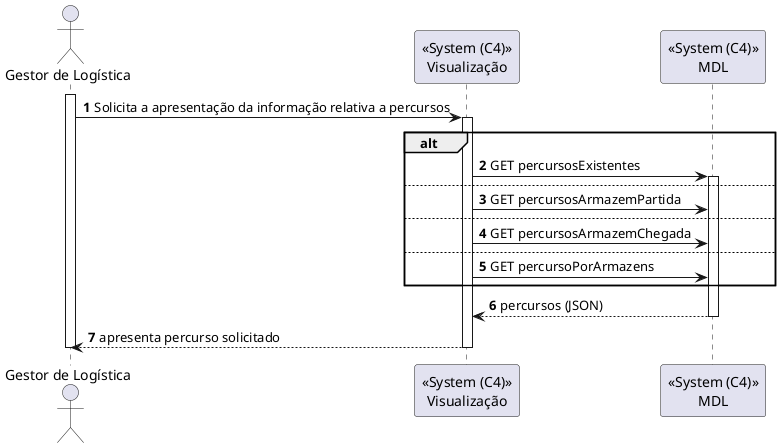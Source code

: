 @startuml SSD US10 - Criar Percurso

autonumber

actor "Gestor de Logística" as GL
participant "<<System (C4)>>\nVisualização" as SYSTEM
participant "<<System (C4)>>\nMDL" as SYSTEM2


activate GL
GL -> SYSTEM : Solicita a apresentação da informação relativa a percursos
activate SYSTEM
alt
SYSTEM -> SYSTEM2 : GET percursosExistentes
activate SYSTEM2
else
SYSTEM -> SYSTEM2 : GET percursosArmazemPartida
else
SYSTEM -> SYSTEM2 : GET percursosArmazemChegada
else
SYSTEM -> SYSTEM2 : GET percursoPorArmazens
end
SYSTEM2 --> SYSTEM : percursos (JSON)
deactivate SYSTEM2
SYSTEM --> GL : apresenta percurso solicitado
deactivate SYSTEM
deactivate GL

@enduml